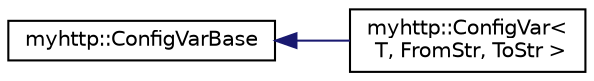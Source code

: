 digraph "Graphical Class Hierarchy"
{
 // LATEX_PDF_SIZE
  edge [fontname="Helvetica",fontsize="10",labelfontname="Helvetica",labelfontsize="10"];
  node [fontname="Helvetica",fontsize="10",shape=record];
  rankdir="LR";
  Node0 [label="myhttp::ConfigVarBase",height=0.2,width=0.4,color="black", fillcolor="white", style="filled",URL="$classmyhttp_1_1ConfigVarBase.html",tooltip="配置变量的基类"];
  Node0 -> Node1 [dir="back",color="midnightblue",fontsize="10",style="solid",fontname="Helvetica"];
  Node1 [label="myhttp::ConfigVar\<\l T, FromStr, ToStr \>",height=0.2,width=0.4,color="black", fillcolor="white", style="filled",URL="$classmyhttp_1_1ConfigVar.html",tooltip="配置参数模板子类,保存对应类型的参数值"];
}
